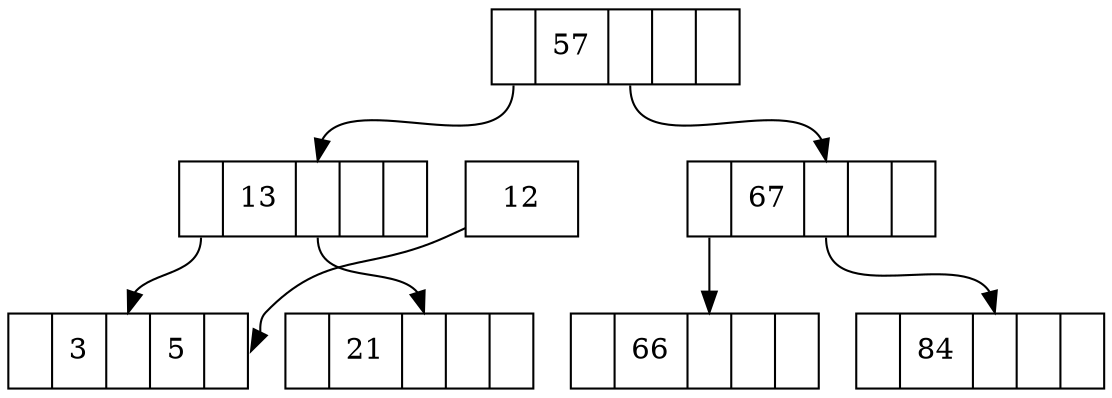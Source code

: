 digraph g {
	
	node [shape = record];

	n1 [label="<l>| 57 |<c>||<r>"];
	n2 [label="<l>| 13 |<c>||<r>"];
	n3 [label="<l>| 67 |<c>||<r>"];
	n4 [label="<l>| 3  |<c>| 5 |<r>"];
	n5 [label="<l>| 21 |<c>||<r>"];
	n6 [label="<l>| 66 |<c>||<r>"];
	n7 [label="<l>| 84 |<c>||<r>"];

	n1:l -> n2:c
	n1:c -> n3:c

	n2:l -> n4:c
	n2:c -> n5:c

	n3:l -> n6:c
	n3:c -> n7:c

	12 -> n4:r
}
